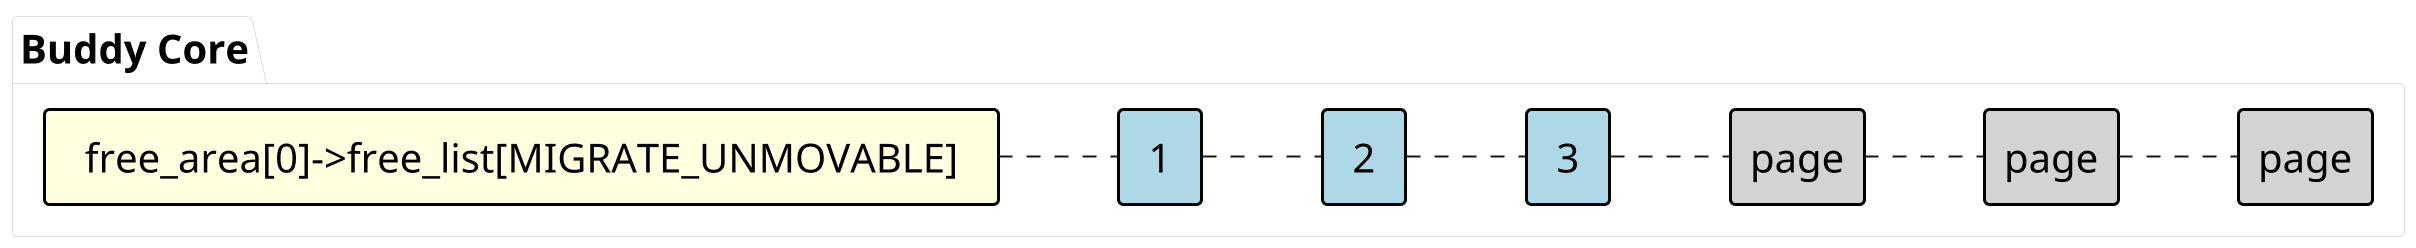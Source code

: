 @startuml

scale 2/1
left to right direction
skinparam ComponentStyle rectangle
skinparam Component {
    FontSize 20
    BackgroundColor LightBlue
    BorderThickness 1.5
    BorderColor black
}

skinparam Package {
    FontSize 20
    BackgroundColor transparent
    BorderThickness 0
}

package "Buddy Core" as p1 {
    component "  free_area[0]->free_list[MIGRATE_UNMOVABLE]  " as c1 #LightYellow
    component " 1 " as c2
    component " 2 " as c3
    component " 3 " as c4
    component "page" as c5 #Lightgrey
    component "page" as c6 #Lightgrey
    component "page" as c7 #Lightgrey

    [c1]-down.[c2]
    [c2]-down.[c3]
    [c3]-down.[c4]
    [c4]-down.[c5]
    [c5]-down.[c6]
    [c6]-down.[c7]
}

@enduml